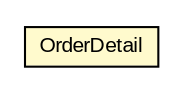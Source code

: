 #!/usr/local/bin/dot
#
# Class diagram 
# Generated by UMLGraph version R5_6 (http://www.umlgraph.org/)
#

digraph G {
	edge [fontname="arial",fontsize=10,labelfontname="arial",labelfontsize=10];
	node [fontname="arial",fontsize=10,shape=plaintext];
	nodesep=0.25;
	ranksep=0.5;
	// dto.OrderDetail
	c19484 [label=<<table title="dto.OrderDetail" border="0" cellborder="1" cellspacing="0" cellpadding="2" port="p" bgcolor="lemonChiffon" href="./OrderDetail.html">
		<tr><td><table border="0" cellspacing="0" cellpadding="1">
<tr><td align="center" balign="center"> OrderDetail </td></tr>
		</table></td></tr>
		</table>>, URL="./OrderDetail.html", fontname="arial", fontcolor="black", fontsize=10.0];
}

